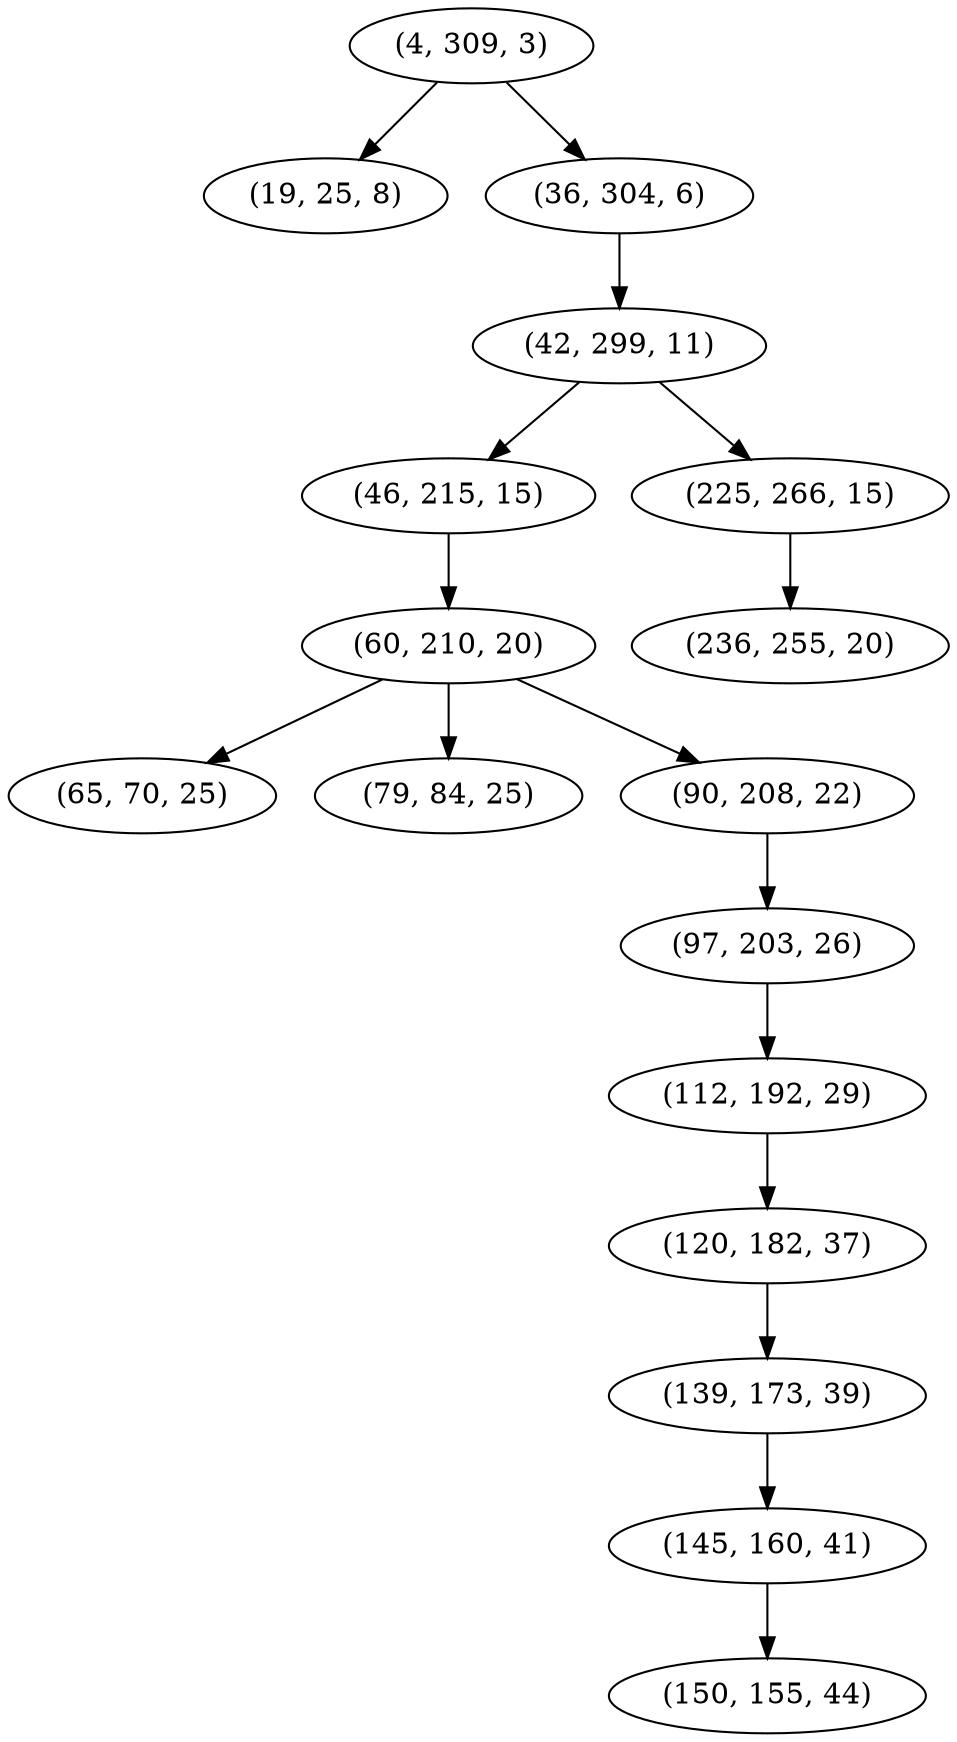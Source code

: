 digraph tree {
    "(4, 309, 3)";
    "(19, 25, 8)";
    "(36, 304, 6)";
    "(42, 299, 11)";
    "(46, 215, 15)";
    "(60, 210, 20)";
    "(65, 70, 25)";
    "(79, 84, 25)";
    "(90, 208, 22)";
    "(97, 203, 26)";
    "(112, 192, 29)";
    "(120, 182, 37)";
    "(139, 173, 39)";
    "(145, 160, 41)";
    "(150, 155, 44)";
    "(225, 266, 15)";
    "(236, 255, 20)";
    "(4, 309, 3)" -> "(19, 25, 8)";
    "(4, 309, 3)" -> "(36, 304, 6)";
    "(36, 304, 6)" -> "(42, 299, 11)";
    "(42, 299, 11)" -> "(46, 215, 15)";
    "(42, 299, 11)" -> "(225, 266, 15)";
    "(46, 215, 15)" -> "(60, 210, 20)";
    "(60, 210, 20)" -> "(65, 70, 25)";
    "(60, 210, 20)" -> "(79, 84, 25)";
    "(60, 210, 20)" -> "(90, 208, 22)";
    "(90, 208, 22)" -> "(97, 203, 26)";
    "(97, 203, 26)" -> "(112, 192, 29)";
    "(112, 192, 29)" -> "(120, 182, 37)";
    "(120, 182, 37)" -> "(139, 173, 39)";
    "(139, 173, 39)" -> "(145, 160, 41)";
    "(145, 160, 41)" -> "(150, 155, 44)";
    "(225, 266, 15)" -> "(236, 255, 20)";
}
